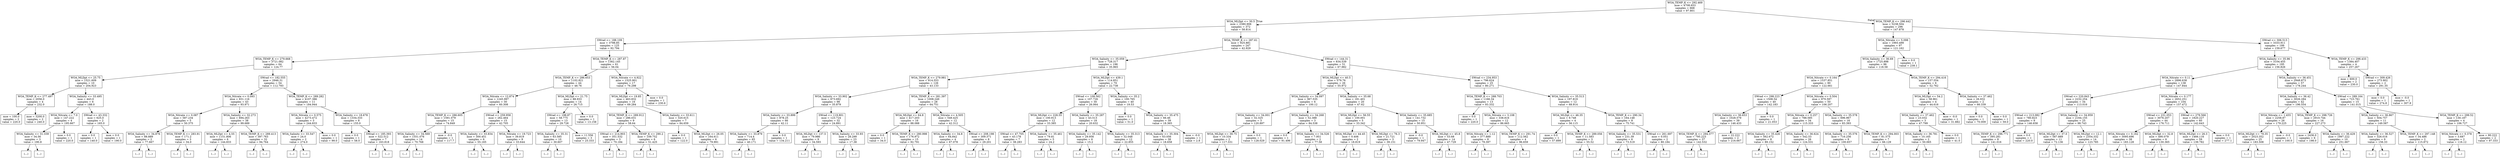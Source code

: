 digraph Tree {
node [shape=box] ;
0 [label="WOA_TEMP_K <= 292.469\nmse = 4708.653\nsamples = 668\nvalue = 97.801"] ;
1 [label="WOA_MLDpt <= 30.5\nmse = 2380.906\nsamples = 372\nvalue = 58.814"] ;
0 -> 1 [labeldistance=2.5, labelangle=45, headlabel="True"] ;
2 [label="SWrad <= 188.109\nmse = 3798.85\nsamples = 125\nvalue = 92.794"] ;
1 -> 2 ;
3 [label="WOA_TEMP_K <= 279.668\nmse = 3721.082\nsamples = 64\nvalue = 124.77"] ;
2 -> 3 ;
4 [label="WOA_MLDpt <= 25.75\nmse = 1521.609\nsamples = 10\nvalue = 204.923"] ;
3 -> 4 ;
5 [label="WOA_TEMP_K <= 277.497\nmse = 2056.0\nsamples = 4\nvalue = 232.0"] ;
4 -> 5 ;
6 [label="mse = 100.0\nsamples = 2\nvalue = 220.0"] ;
5 -> 6 ;
7 [label="mse = 3200.0\nsamples = 2\nvalue = 240.0"] ;
5 -> 7 ;
8 [label="WOA_Salinity <= 33.495\nmse = 443.0\nsamples = 6\nvalue = 188.0"] ;
4 -> 8 ;
9 [label="WOA_Nitrate <= 7.0\nmse = 147.222\nsamples = 4\nvalue = 195.667"] ;
8 -> 9 ;
10 [label="WOA_Salinity <= 31.339\nmse = 34.56\nsamples = 3\nvalue = 190.8"] ;
9 -> 10 ;
11 [label="(...)"] ;
10 -> 11 ;
14 [label="(...)"] ;
10 -> 14 ;
15 [label="mse = 0.0\nsamples = 1\nvalue = 220.0"] ;
9 -> 15 ;
16 [label="SWrad <= 43.332\nmse = 625.0\nsamples = 2\nvalue = 165.0"] ;
8 -> 16 ;
17 [label="mse = 0.0\nsamples = 1\nvalue = 140.0"] ;
16 -> 17 ;
18 [label="mse = 0.0\nsamples = 1\nvalue = 190.0"] ;
16 -> 18 ;
19 [label="SWrad <= 182.555\nmse = 2946.31\nsamples = 54\nvalue = 112.793"] ;
3 -> 19 ;
20 [label="WOA_Nitrate <= 0.093\nmse = 931.116\nsamples = 43\nvalue = 93.971"] ;
19 -> 20 ;
21 [label="WOA_Nitrate <= 0.087\nmse = 587.234\nsamples = 5\nvalue = 50.375"] ;
20 -> 21 ;
22 [label="WOA_Salinity <= 34.876\nmse = 88.889\nsamples = 2\nvalue = 77.667"] ;
21 -> 22 ;
23 [label="(...)"] ;
22 -> 23 ;
24 [label="(...)"] ;
22 -> 24 ;
25 [label="WOA_TEMP_K <= 283.91\nmse = 171.2\nsamples = 3\nvalue = 34.0"] ;
21 -> 25 ;
26 [label="(...)"] ;
25 -> 26 ;
27 [label="(...)"] ;
25 -> 27 ;
28 [label="WOA_Salinity <= 32.273\nmse = 694.263\nsamples = 38\nvalue = 99.689"] ;
20 -> 28 ;
29 [label="WOA_MLDpt <= 4.55\nmse = 1151.806\nsamples = 6\nvalue = 144.833"] ;
28 -> 29 ;
30 [label="(...)"] ;
29 -> 30 ;
33 [label="(...)"] ;
29 -> 33 ;
40 [label="WOA_TEMP_K <= 289.413\nmse = 397.763\nsamples = 32\nvalue = 94.764"] ;
28 -> 40 ;
41 [label="(...)"] ;
40 -> 41 ;
64 [label="(...)"] ;
40 -> 64 ;
75 [label="WOA_TEMP_K <= 289.282\nmse = 4107.386\nsamples = 11\nvalue = 184.944"] ;
19 -> 75 ;
76 [label="WOA_Nitrate <= 0.575\nmse = 4273.472\nsamples = 3\nvalue = 244.833"] ;
75 -> 76 ;
77 [label="WOA_Salinity <= 33.547\nmse = 24.0\nsamples = 2\nvalue = 274.0"] ;
76 -> 77 ;
78 [label="(...)"] ;
77 -> 78 ;
79 [label="(...)"] ;
77 -> 79 ;
80 [label="mse = 0.0\nsamples = 1\nvalue = 99.0"] ;
76 -> 80 ;
81 [label="WOA_Salinity <= 18.678\nmse = 1334.333\nsamples = 8\nvalue = 155.0"] ;
75 -> 81 ;
82 [label="mse = 0.0\nsamples = 1\nvalue = 58.0"] ;
81 -> 82 ;
83 [label="SWrad <= 185.393\nmse = 522.512\nsamples = 7\nvalue = 163.818"] ;
81 -> 83 ;
84 [label="(...)"] ;
83 -> 84 ;
95 [label="(...)"] ;
83 -> 95 ;
96 [label="WOA_TEMP_K <= 287.87\nmse = 1362.145\nsamples = 61\nvalue = 56.04"] ;
2 -> 96 ;
97 [label="WOA_TEMP_K <= 286.653\nmse = 1102.821\nsamples = 44\nvalue = 48.76"] ;
96 -> 97 ;
98 [label="WOA_Nitrate <= 12.874\nmse = 1245.997\nsamples = 30\nvalue = 60.308"] ;
97 -> 98 ;
99 [label="WOA_TEMP_K <= 286.605\nmse = 1591.079\nsamples = 15\nvalue = 74.849"] ;
98 -> 99 ;
100 [label="WOA_Salinity <= 34.569\nmse = 1551.076\nsamples = 14\nvalue = 70.768"] ;
99 -> 100 ;
101 [label="(...)"] ;
100 -> 101 ;
104 [label="(...)"] ;
100 -> 104 ;
111 [label="mse = -0.0\nsamples = 1\nvalue = 117.7"] ;
99 -> 111 ;
112 [label="SWrad <= 259.958\nmse = 262.464\nsamples = 15\nvalue = 42.705"] ;
98 -> 112 ;
113 [label="WOA_Salinity <= 33.834\nmse = 300.451\nsamples = 6\nvalue = 55.165"] ;
112 -> 113 ;
114 [label="(...)"] ;
113 -> 114 ;
117 [label="(...)"] ;
113 -> 117 ;
118 [label="WOA_Nitrate <= 19.723\nmse = 39.819\nsamples = 9\nvalue = 33.644"] ;
112 -> 118 ;
119 [label="(...)"] ;
118 -> 119 ;
122 [label="(...)"] ;
118 -> 122 ;
125 [label="WOA_MLDpt <= 21.75\nmse = 88.933\nsamples = 14\nvalue = 26.715"] ;
97 -> 125 ;
126 [label="SWrad <= 198.87\nmse = 58.775\nsamples = 13\nvalue = 29.728"] ;
125 -> 126 ;
127 [label="WOA_Salinity <= 35.31\nmse = 63.585\nsamples = 10\nvalue = 30.607"] ;
126 -> 127 ;
128 [label="(...)"] ;
127 -> 128 ;
133 [label="(...)"] ;
127 -> 133 ;
134 [label="mse = 11.556\nsamples = 3\nvalue = 25.333"] ;
126 -> 134 ;
135 [label="mse = 0.0\nsamples = 1\nvalue = 13.158"] ;
125 -> 135 ;
136 [label="WOA_Nitrate <= 4.922\nmse = 1525.901\nsamples = 17\nvalue = 76.298"] ;
96 -> 136 ;
137 [label="WOA_MLDpt <= 19.85\nmse = 463.832\nsamples = 16\nvalue = 69.284"] ;
136 -> 137 ;
138 [label="WOA_TEMP_K <= 289.912\nmse = 286.031\nsamples = 9\nvalue = 58.64"] ;
137 -> 138 ;
139 [label="SWrad <= 214.903\nmse = 351.532\nsamples = 3\nvalue = 70.184"] ;
138 -> 139 ;
140 [label="(...)"] ;
139 -> 140 ;
141 [label="(...)"] ;
139 -> 141 ;
142 [label="WOA_TEMP_K <= 290.2\nmse = 109.752\nsamples = 6\nvalue = 51.425"] ;
138 -> 142 ;
143 [label="(...)"] ;
142 -> 143 ;
146 [label="(...)"] ;
142 -> 146 ;
153 [label="WOA_Salinity <= 33.611\nmse = 320.615\nsamples = 7\nvalue = 84.659"] ;
137 -> 153 ;
154 [label="mse = 0.0\nsamples = 1\nvalue = 122.0"] ;
153 -> 154 ;
155 [label="WOA_MLDpt <= 26.05\nmse = 164.611\nsamples = 6\nvalue = 79.991"] ;
153 -> 155 ;
156 [label="(...)"] ;
155 -> 156 ;
163 [label="(...)"] ;
155 -> 163 ;
166 [label="mse = 0.0\nsamples = 1\nvalue = 230.6"] ;
136 -> 166 ;
167 [label="WOA_TEMP_K <= 287.61\nmse = 925.881\nsamples = 247\nvalue = 42.929"] ;
1 -> 167 ;
168 [label="WOA_Salinity <= 35.059\nmse = 728.317\nsamples = 196\nvalue = 35.965"] ;
167 -> 168 ;
169 [label="WOA_TEMP_K <= 279.981\nmse = 914.553\nsamples = 126\nvalue = 43.133"] ;
168 -> 169 ;
170 [label="WOA_Salinity <= 33.902\nmse = 673.692\nsamples = 98\nvalue = 35.879"] ;
169 -> 170 ;
171 [label="WOA_Salinity <= 33.899\nmse = 878.25\nsamples = 66\nvalue = 42.11"] ;
170 -> 171 ;
172 [label="WOA_Salinity <= 33.879\nmse = 714.4\nsamples = 65\nvalue = 40.171"] ;
171 -> 172 ;
173 [label="(...)"] ;
172 -> 173 ;
266 [label="(...)"] ;
172 -> 266 ;
277 [label="mse = 0.0\nsamples = 1\nvalue = 134.211"] ;
171 -> 277 ;
278 [label="SWrad <= 119.801\nmse = 123.724\nsamples = 32\nvalue = 24.891"] ;
170 -> 278 ;
279 [label="WOA_MLDpt <= 137.5\nmse = 79.986\nsamples = 9\nvalue = 34.593"] ;
278 -> 279 ;
280 [label="(...)"] ;
279 -> 280 ;
291 [label="(...)"] ;
279 -> 291 ;
296 [label="WOA_Salinity <= 33.93\nmse = 28.299\nsamples = 23\nvalue = 17.38"] ;
278 -> 296 ;
297 [label="(...)"] ;
296 -> 297 ;
314 [label="(...)"] ;
296 -> 314 ;
339 [label="WOA_TEMP_K <= 281.397\nmse = 1008.249\nsamples = 28\nvalue = 64.751"] ;
169 -> 339 ;
340 [label="WOA_MLDpt <= 64.8\nmse = 417.203\nsamples = 16\nvalue = 88.088"] ;
339 -> 340 ;
341 [label="mse = 0.0\nsamples = 1\nvalue = 34.0"] ;
340 -> 341 ;
342 [label="WOA_TEMP_K <= 280.998\nmse = 176.972\nsamples = 15\nvalue = 92.791"] ;
340 -> 342 ;
343 [label="(...)"] ;
342 -> 343 ;
358 [label="(...)"] ;
342 -> 358 ;
367 [label="WOA_Nitrate <= 4.505\nmse = 549.425\nsamples = 12\nvalue = 42.312"] ;
339 -> 367 ;
368 [label="WOA_Salinity <= 34.8\nmse = 64.842\nsamples = 4\nvalue = 67.078"] ;
367 -> 368 ;
369 [label="(...)"] ;
368 -> 369 ;
372 [label="(...)"] ;
368 -> 372 ;
373 [label="SWrad <= 208.198\nmse = 309.371\nsamples = 8\nvalue = 29.201"] ;
367 -> 373 ;
374 [label="(...)"] ;
373 -> 374 ;
385 [label="(...)"] ;
373 -> 385 ;
388 [label="WOA_MLDpt <= 439.1\nmse = 114.851\nsamples = 70\nvalue = 22.738"] ;
168 -> 388 ;
389 [label="SWrad <= 108.562\nmse = 107.726\nsamples = 30\nvalue = 26.064"] ;
388 -> 389 ;
390 [label="WOA_MLDpt <= 228.55\nmse = 100.913\nsamples = 12\nvalue = 33.385"] ;
389 -> 390 ;
391 [label="SWrad <= 47.705\nmse = 43.178\nsamples = 7\nvalue = 38.283"] ;
390 -> 391 ;
392 [label="(...)"] ;
391 -> 392 ;
395 [label="(...)"] ;
391 -> 395 ;
404 [label="WOA_Salinity <= 35.461\nmse = 79.81\nsamples = 5\nvalue = 24.2"] ;
390 -> 404 ;
405 [label="(...)"] ;
404 -> 405 ;
412 [label="(...)"] ;
404 -> 412 ;
413 [label="WOA_Salinity <= 35.287\nmse = 43.513\nsamples = 18\nvalue = 20.632"] ;
389 -> 413 ;
414 [label="WOA_Salinity <= 35.142\nmse = 29.956\nsamples = 6\nvalue = 15.2"] ;
413 -> 414 ;
415 [label="(...)"] ;
414 -> 415 ;
416 [label="(...)"] ;
414 -> 416 ;
421 [label="WOA_Salinity <= 35.313\nmse = 32.048\nsamples = 12\nvalue = 22.855"] ;
413 -> 421 ;
422 [label="(...)"] ;
421 -> 422 ;
427 [label="(...)"] ;
421 -> 427 ;
430 [label="WOA_Salinity <= 35.2\nmse = 100.765\nsamples = 40\nvalue = 19.53"] ;
388 -> 430 ;
431 [label="mse = 0.0\nsamples = 1\nvalue = 51.0"] ;
430 -> 431 ;
432 [label="WOA_Salinity <= 35.475\nmse = 66.46\nsamples = 39\nvalue = 18.365"] ;
430 -> 432 ;
433 [label="WOA_Salinity <= 35.304\nmse = 63.056\nsamples = 38\nvalue = 18.658"] ;
432 -> 433 ;
434 [label="(...)"] ;
433 -> 434 ;
443 [label="(...)"] ;
433 -> 443 ;
458 [label="mse = -0.0\nsamples = 1\nvalue = 2.8"] ;
432 -> 458 ;
459 [label="SWrad <= 144.31\nmse = 834.539\nsamples = 51\nvalue = 67.982"] ;
167 -> 459 ;
460 [label="WOA_MLDpt <= 40.5\nmse = 579.76\nsamples = 26\nvalue = 55.972"] ;
459 -> 460 ;
461 [label="WOA_Salinity <= 34.097\nmse = 367.535\nsamples = 6\nvalue = 100.12"] ;
460 -> 461 ;
462 [label="WOA_Salinity <= 34.001\nmse = 32.325\nsamples = 3\nvalue = 120.897"] ;
461 -> 462 ;
463 [label="WOA_MLDpt <= 39.75\nmse = 10.334\nsamples = 2\nvalue = 117.331"] ;
462 -> 463 ;
464 [label="(...)"] ;
463 -> 464 ;
465 [label="(...)"] ;
463 -> 465 ;
466 [label="mse = 0.0\nsamples = 1\nvalue = 128.029"] ;
462 -> 466 ;
467 [label="WOA_Salinity <= 34.268\nmse = 52.388\nsamples = 3\nvalue = 84.538"] ;
461 -> 467 ;
468 [label="mse = 0.0\nsamples = 1\nvalue = 91.496"] ;
467 -> 468 ;
469 [label="WOA_Salinity <= 34.526\nmse = 7.951\nsamples = 2\nvalue = 77.58"] ;
467 -> 469 ;
470 [label="(...)"] ;
469 -> 470 ;
471 [label="(...)"] ;
469 -> 471 ;
472 [label="WOA_Salinity <= 35.68\nmse = 181.401\nsamples = 20\nvalue = 47.62"] ;
460 -> 472 ;
473 [label="WOA_MLDpt <= 56.55\nmse = 100.001\nsamples = 5\nvalue = 33.342"] ;
472 -> 473 ;
474 [label="WOA_MLDpt <= 44.45\nmse = 0.406\nsamples = 2\nvalue = 18.819"] ;
473 -> 474 ;
475 [label="(...)"] ;
474 -> 475 ;
476 [label="(...)"] ;
474 -> 476 ;
477 [label="WOA_MLDpt <= 76.3\nmse = 21.721\nsamples = 3\nvalue = 39.151"] ;
473 -> 477 ;
478 [label="(...)"] ;
477 -> 478 ;
481 [label="(...)"] ;
477 -> 481 ;
482 [label="WOA_Salinity <= 35.685\nmse = 141.732\nsamples = 15\nvalue = 50.951"] ;
472 -> 482 ;
483 [label="mse = -0.0\nsamples = 1\nvalue = 79.947"] ;
482 -> 483 ;
484 [label="WOA_MLDpt <= 45.8\nmse = 53.68\nsamples = 14\nvalue = 47.729"] ;
482 -> 484 ;
485 [label="(...)"] ;
484 -> 485 ;
488 [label="(...)"] ;
484 -> 488 ;
511 [label="SWrad <= 234.953\nmse = 796.624\nsamples = 25\nvalue = 80.271"] ;
459 -> 511 ;
512 [label="WOA_TEMP_K <= 288.703\nmse = 1166.34\nsamples = 13\nvalue = 93.332"] ;
511 -> 512 ;
513 [label="mse = 0.0\nsamples = 1\nvalue = 220.0"] ;
512 -> 513 ;
514 [label="WOA_Nitrate <= 3.108\nmse = 338.816\nsamples = 12\nvalue = 86.665"] ;
512 -> 514 ;
515 [label="WOA_Nitrate <= 1.12\nmse = 377.889\nsamples = 8\nvalue = 79.397"] ;
514 -> 515 ;
516 [label="(...)"] ;
515 -> 516 ;
521 [label="(...)"] ;
515 -> 521 ;
526 [label="WOA_TEMP_K <= 291.74\nmse = 112.562\nsamples = 4\nvalue = 96.659"] ;
514 -> 526 ;
527 [label="(...)"] ;
526 -> 527 ;
530 [label="(...)"] ;
526 -> 530 ;
533 [label="WOA_Salinity <= 35.513\nmse = 197.819\nsamples = 12\nvalue = 68.914"] ;
511 -> 533 ;
534 [label="WOA_MLDpt <= 46.35\nmse = 9.748\nsamples = 4\nvalue = 56.115"] ;
533 -> 534 ;
535 [label="mse = 0.0\nsamples = 1\nvalue = 57.899"] ;
534 -> 535 ;
536 [label="WOA_TEMP_K <= 289.056\nmse = 11.583\nsamples = 3\nvalue = 55.52"] ;
534 -> 536 ;
537 [label="(...)"] ;
536 -> 537 ;
538 [label="(...)"] ;
536 -> 538 ;
539 [label="WOA_TEMP_K <= 290.34\nmse = 164.148\nsamples = 8\nvalue = 75.741"] ;
533 -> 539 ;
540 [label="WOA_Salinity <= 35.531\nmse = 231.39\nsamples = 6\nvalue = 73.519"] ;
539 -> 540 ;
541 [label="(...)"] ;
540 -> 541 ;
542 [label="(...)"] ;
540 -> 542 ;
543 [label="SWrad <= 261.697\nmse = 0.051\nsamples = 2\nvalue = 80.184"] ;
539 -> 543 ;
544 [label="(...)"] ;
543 -> 544 ;
545 [label="(...)"] ;
543 -> 545 ;
546 [label="WOA_TEMP_K <= 296.442\nmse = 3238.504\nsamples = 296\nvalue = 147.878"] ;
0 -> 546 [labeldistance=2.5, labelangle=-45, headlabel="False"] ;
547 [label="WOA_Nitrate <= 5.098\nmse = 1993.499\nsamples = 97\nvalue = 121.162"] ;
546 -> 547 ;
548 [label="WOA_Salinity <= 36.69\nmse = 1725.898\nsamples = 96\nvalue = 118.58"] ;
547 -> 548 ;
549 [label="WOA_Nitrate <= 0.164\nmse = 1537.851\nsamples = 90\nvalue = 122.661"] ;
548 -> 549 ;
550 [label="SWrad <= 298.223\nmse = 1508.54\nsamples = 40\nvalue = 142.183"] ;
549 -> 550 ;
551 [label="WOA_Salinity <= 36.653\nmse = 1028.579\nsamples = 39\nvalue = 146.433"] ;
550 -> 551 ;
552 [label="WOA_TEMP_K <= 294.377\nmse = 795.223\nsamples = 37\nvalue = 142.532"] ;
551 -> 552 ;
553 [label="(...)"] ;
552 -> 553 ;
570 [label="(...)"] ;
552 -> 570 ;
595 [label="mse = 22.222\nsamples = 2\nvalue = 216.667"] ;
551 -> 595 ;
596 [label="mse = 0.0\nsamples = 1\nvalue = 21.053"] ;
550 -> 596 ;
597 [label="WOA_Nitrate <= 0.504\nmse = 970.597\nsamples = 50\nvalue = 106.207"] ;
549 -> 597 ;
598 [label="WOA_Nitrate <= 0.257\nmse = 788.585\nsamples = 34\nvalue = 115.333"] ;
597 -> 598 ;
599 [label="WOA_Salinity <= 35.426\nmse = 562.672\nsamples = 8\nvalue = 89.152"] ;
598 -> 599 ;
600 [label="(...)"] ;
599 -> 600 ;
605 [label="(...)"] ;
599 -> 605 ;
612 [label="WOA_Salinity <= 36.624\nmse = 542.53\nsamples = 26\nvalue = 124.531"] ;
598 -> 612 ;
613 [label="(...)"] ;
612 -> 613 ;
638 [label="(...)"] ;
612 -> 638 ;
643 [label="WOA_Salinity <= 35.578\nmse = 696.967\nsamples = 16\nvalue = 83.393"] ;
597 -> 643 ;
644 [label="WOA_Salinity <= 35.576\nmse = 716.256\nsamples = 9\nvalue = 100.657"] ;
643 -> 644 ;
645 [label="(...)"] ;
644 -> 645 ;
658 [label="(...)"] ;
644 -> 658 ;
659 [label="WOA_TEMP_K <= 294.003\nmse = 81.575\nsamples = 7\nvalue = 66.129"] ;
643 -> 659 ;
660 [label="(...)"] ;
659 -> 660 ;
667 [label="(...)"] ;
659 -> 667 ;
672 [label="WOA_TEMP_K <= 294.416\nmse = 157.554\nsamples = 6\nvalue = 52.762"] ;
548 -> 672 ;
673 [label="WOA_MLDpt <= 54.2\nmse = 58.961\nsamples = 4\nvalue = 44.616"] ;
672 -> 673 ;
674 [label="WOA_Salinity <= 37.462\nmse = 23.032\nsamples = 3\nvalue = 47.799"] ;
673 -> 674 ;
675 [label="WOA_Salinity <= 36.781\nmse = 10.165\nsamples = 2\nvalue = 50.065"] ;
674 -> 675 ;
676 [label="(...)"] ;
675 -> 676 ;
677 [label="(...)"] ;
675 -> 677 ;
678 [label="mse = 0.0\nsamples = 1\nvalue = 41.0"] ;
674 -> 678 ;
679 [label="mse = -0.0\nsamples = 1\nvalue = 31.882"] ;
673 -> 679 ;
680 [label="WOA_Salinity <= 37.462\nmse = 26.932\nsamples = 2\nvalue = 66.339"] ;
672 -> 680 ;
681 [label="mse = 0.0\nsamples = 1\nvalue = 70.009"] ;
680 -> 681 ;
682 [label="mse = 0.0\nsamples = 1\nvalue = 59.0"] ;
680 -> 682 ;
683 [label="mse = 0.0\nsamples = 1\nvalue = 239.1"] ;
547 -> 683 ;
684 [label="SWrad <= 306.513\nmse = 3333.911\nsamples = 199\nvalue = 159.677"] ;
546 -> 684 ;
685 [label="WOA_Salinity <= 35.96\nmse = 3104.455\nsamples = 195\nvalue = 156.826"] ;
684 -> 685 ;
686 [label="WOA_Nitrate <= 0.11\nmse = 2896.638\nsamples = 138\nvalue = 147.844"] ;
685 -> 686 ;
687 [label="SWrad <= 220.843\nmse = 2232.254\nsamples = 34\nvalue = 113.016"] ;
686 -> 687 ;
688 [label="SWrad <= 213.082\nmse = 780.823\nsamples = 9\nvalue = 146.658"] ;
687 -> 688 ;
689 [label="WOA_TEMP_K <= 296.771\nmse = 395.281\nsamples = 8\nvalue = 141.016"] ;
688 -> 689 ;
690 [label="(...)"] ;
689 -> 690 ;
691 [label="(...)"] ;
689 -> 691 ;
698 [label="mse = 0.0\nsamples = 1\nvalue = 220.0"] ;
688 -> 698 ;
699 [label="WOA_Salinity <= 34.959\nmse = 2164.155\nsamples = 25\nvalue = 98.743"] ;
687 -> 699 ;
700 [label="WOA_MLDpt <= 37.0\nmse = 587.889\nsamples = 11\nvalue = 72.136"] ;
699 -> 700 ;
701 [label="(...)"] ;
700 -> 701 ;
706 [label="(...)"] ;
700 -> 706 ;
719 [label="WOA_MLDpt <= 12.1\nmse = 2354.332\nsamples = 14\nvalue = 123.785"] ;
699 -> 719 ;
720 [label="(...)"] ;
719 -> 720 ;
721 [label="(...)"] ;
719 -> 721 ;
746 [label="WOA_Nitrate <= 0.177\nmse = 2652.251\nsamples = 104\nvalue = 157.472"] ;
686 -> 746 ;
747 [label="SWrad <= 231.053\nmse = 3076.207\nsamples = 44\nvalue = 176.711"] ;
746 -> 747 ;
748 [label="WOA_Nitrate <= 0.162\nmse = 3095.696\nsamples = 38\nvalue = 183.128"] ;
747 -> 748 ;
749 [label="(...)"] ;
748 -> 749 ;
784 [label="(...)"] ;
748 -> 784 ;
787 [label="WOA_MLDpt <= 32.8\nmse = 490.079\nsamples = 6\nvalue = 130.365"] ;
747 -> 787 ;
788 [label="(...)"] ;
787 -> 788 ;
795 [label="(...)"] ;
787 -> 795 ;
798 [label="SWrad <= 279.566\nmse = 1820.227\nsamples = 60\nvalue = 142.643"] ;
746 -> 798 ;
799 [label="WOA_MLDpt <= 26.3\nmse = 1466.116\nsamples = 59\nvalue = 139.782"] ;
798 -> 799 ;
800 [label="(...)"] ;
799 -> 800 ;
825 [label="(...)"] ;
799 -> 825 ;
898 [label="mse = 0.0\nsamples = 1\nvalue = 277.1"] ;
798 -> 898 ;
899 [label="WOA_Salinity <= 36.451\nmse = 2948.873\nsamples = 57\nvalue = 178.244"] ;
685 -> 899 ;
900 [label="WOA_Salinity <= 36.42\nmse = 3026.284\nsamples = 42\nvalue = 196.554"] ;
899 -> 900 ;
901 [label="WOA_Nitrate <= 1.455\nmse = 2258.87\nsamples = 26\nvalue = 179.225"] ;
900 -> 901 ;
902 [label="WOA_MLDpt <= 79.35\nmse = 2023.352\nsamples = 25\nvalue = 183.508"] ;
901 -> 902 ;
903 [label="(...)"] ;
902 -> 903 ;
926 [label="(...)"] ;
902 -> 926 ;
927 [label="mse = -0.0\nsamples = 1\nvalue = 100.0"] ;
901 -> 927 ;
928 [label="WOA_TEMP_K <= 298.726\nmse = 2910.744\nsamples = 16\nvalue = 227.273"] ;
900 -> 928 ;
929 [label="mse = 2436.0\nsamples = 6\nvalue = 198.0"] ;
928 -> 929 ;
930 [label="WOA_Salinity <= 36.429\nmse = 1997.222\nsamples = 10\nvalue = 251.667"] ;
928 -> 930 ;
931 [label="(...)"] ;
930 -> 931 ;
934 [label="(...)"] ;
930 -> 934 ;
937 [label="SWrad <= 289.164\nmse = 723.761\nsamples = 15\nvalue = 141.015"] ;
899 -> 937 ;
938 [label="WOA_Salinity <= 36.867\nmse = 504.757\nsamples = 11\nvalue = 149.587"] ;
937 -> 938 ;
939 [label="WOA_Salinity <= 36.527\nmse = 326.016\nsamples = 9\nvalue = 156.33"] ;
938 -> 939 ;
940 [label="(...)"] ;
939 -> 940 ;
943 [label="(...)"] ;
939 -> 943 ;
954 [label="WOA_TEMP_K <= 297.148\nmse = 34.486\nsamples = 2\nvalue = 115.872"] ;
938 -> 954 ;
955 [label="(...)"] ;
954 -> 955 ;
956 [label="(...)"] ;
954 -> 956 ;
957 [label="WOA_TEMP_K <= 299.52\nmse = 130.187\nsamples = 4\nvalue = 106.727"] ;
937 -> 957 ;
958 [label="WOA_Nitrate <= 0.378\nmse = 3.687\nsamples = 2\nvalue = 116.12"] ;
957 -> 958 ;
959 [label="(...)"] ;
958 -> 959 ;
960 [label="(...)"] ;
958 -> 960 ;
961 [label="mse = 80.222\nsamples = 2\nvalue = 97.333"] ;
957 -> 961 ;
962 [label="WOA_TEMP_K <= 298.433\nmse = 1384.407\nsamples = 4\nvalue = 257.267"] ;
684 -> 962 ;
963 [label="mse = 600.0\nsamples = 2\nvalue = 230.0"] ;
962 -> 963 ;
964 [label="SWrad <= 309.426\nmse = 273.902\nsamples = 2\nvalue = 291.35"] ;
962 -> 964 ;
965 [label="mse = 0.0\nsamples = 1\nvalue = 274.8"] ;
964 -> 965 ;
966 [label="mse = -0.0\nsamples = 1\nvalue = 307.9"] ;
964 -> 966 ;
}